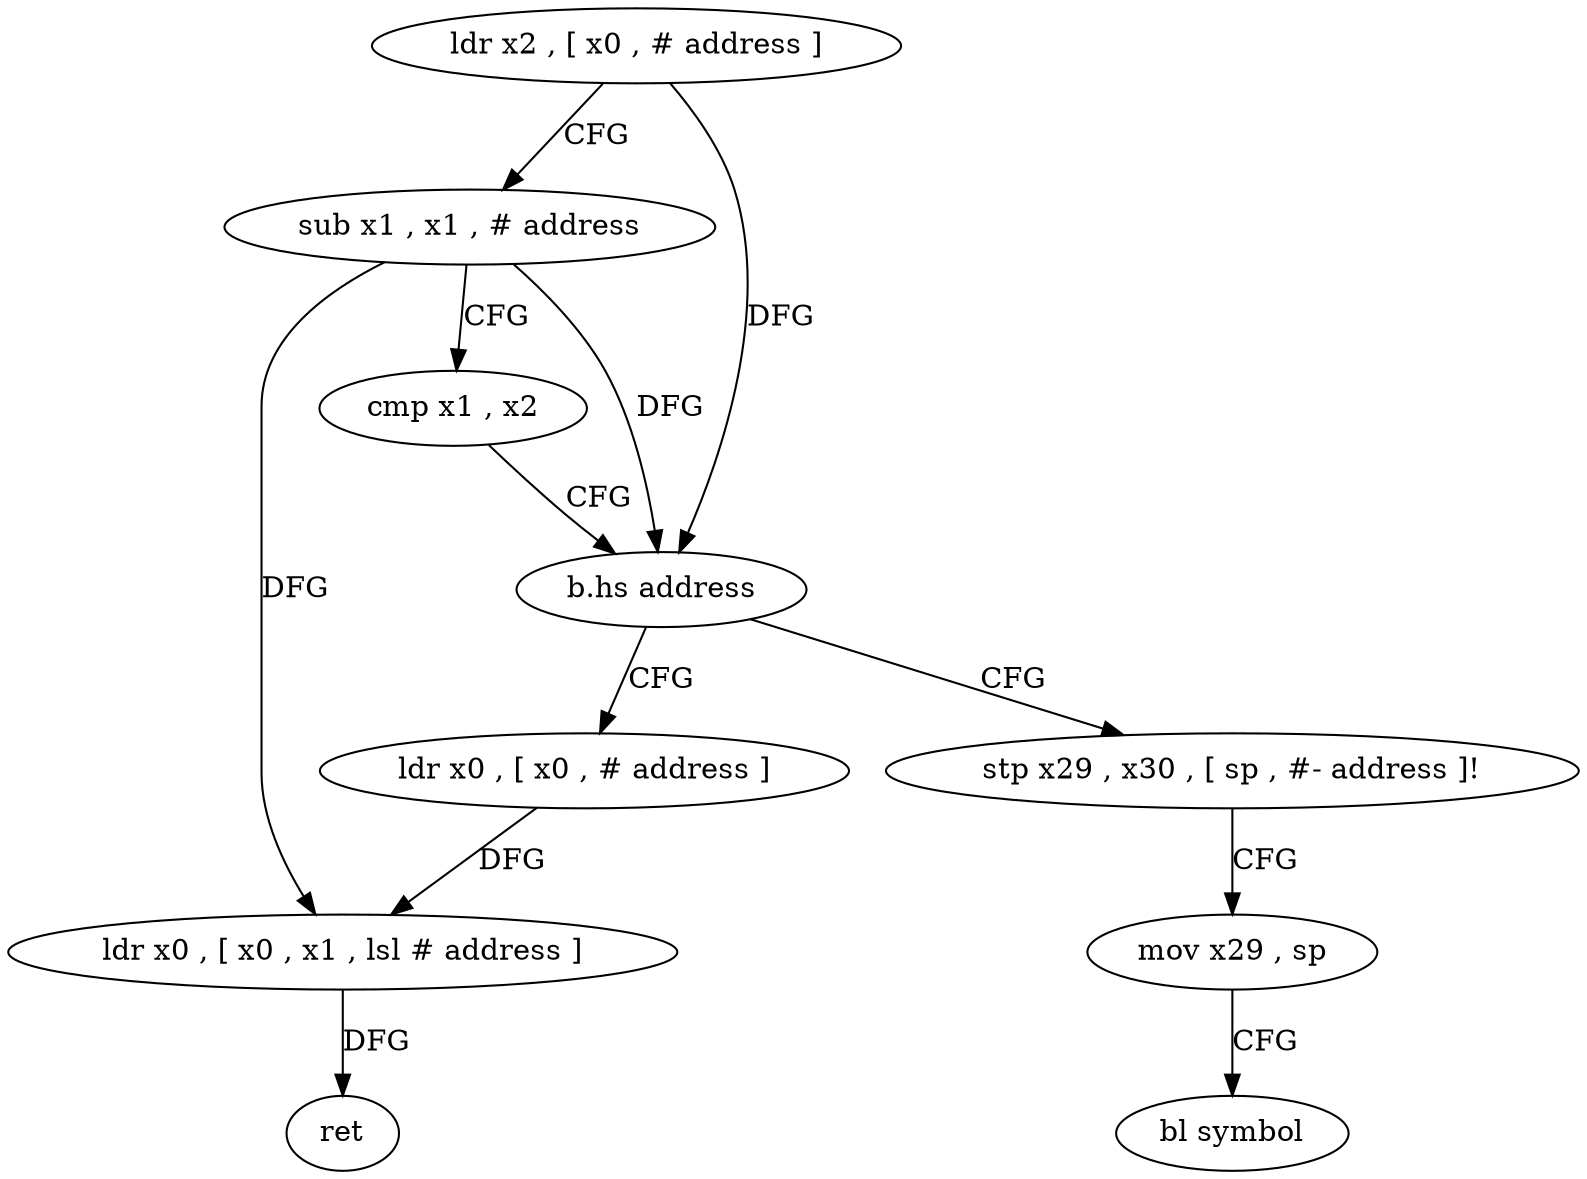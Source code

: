 digraph "func" {
"150584" [label = "ldr x2 , [ x0 , # address ]" ]
"150588" [label = "sub x1 , x1 , # address" ]
"150592" [label = "cmp x1 , x2" ]
"150596" [label = "b.hs address" ]
"150612" [label = "stp x29 , x30 , [ sp , #- address ]!" ]
"150600" [label = "ldr x0 , [ x0 , # address ]" ]
"150616" [label = "mov x29 , sp" ]
"150620" [label = "bl symbol" ]
"150604" [label = "ldr x0 , [ x0 , x1 , lsl # address ]" ]
"150608" [label = "ret" ]
"150584" -> "150588" [ label = "CFG" ]
"150584" -> "150596" [ label = "DFG" ]
"150588" -> "150592" [ label = "CFG" ]
"150588" -> "150596" [ label = "DFG" ]
"150588" -> "150604" [ label = "DFG" ]
"150592" -> "150596" [ label = "CFG" ]
"150596" -> "150612" [ label = "CFG" ]
"150596" -> "150600" [ label = "CFG" ]
"150612" -> "150616" [ label = "CFG" ]
"150600" -> "150604" [ label = "DFG" ]
"150616" -> "150620" [ label = "CFG" ]
"150604" -> "150608" [ label = "DFG" ]
}
